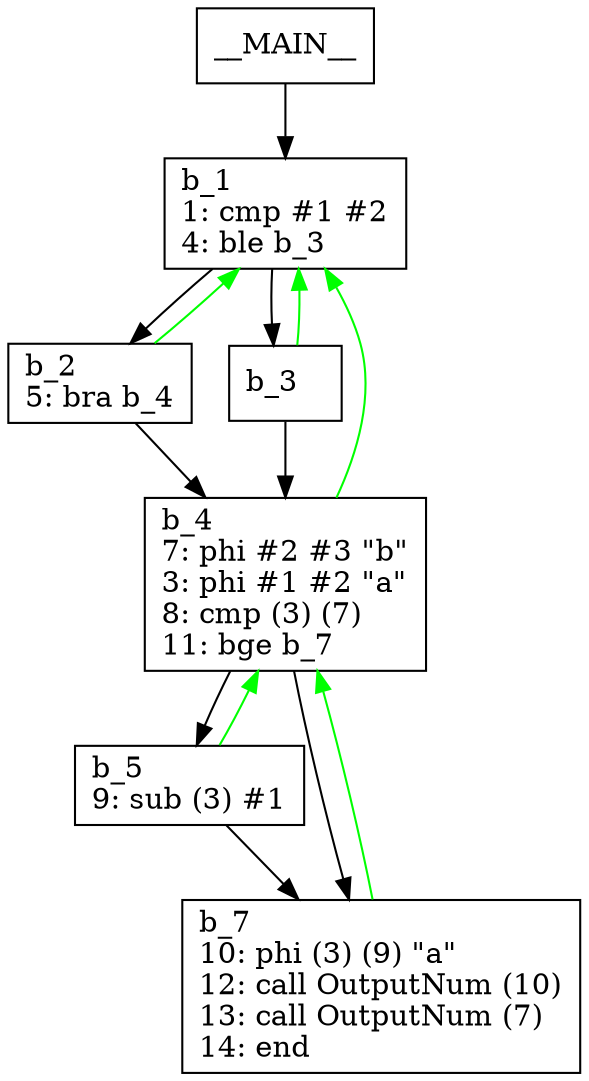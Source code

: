 digraph Computation {
node [shape=box];
__MAIN__ -> b_1;
b_1 [label="b_1\l1: cmp #1 #2\l4: ble b_3\l"]
b_1 -> b_2;
b_2 [label="b_2\l5: bra b_4\l"]
b_2 -> b_4;
b_4 [label="b_4\l7: phi #2 #3 \"b\"\l3: phi #1 #2 \"a\"\l8: cmp (3) (7)\l11: bge b_7\l"]
b_4 -> b_5;
b_5 [label="b_5\l9: sub (3) #1\l"]
b_5 -> b_7;
b_7 [label="b_7\l10: phi (3) (9) \"a\"\l12: call OutputNum (10)\l13: call OutputNum (7)\l14: end\l"]
b_7 -> b_4[color="green"];
b_5 -> b_4[color="green"];
b_4 -> b_7;
b_4 -> b_1[color="green"];
b_2 -> b_1[color="green"];
b_1 -> b_3;
b_3 [label="b_3\l"]
b_3 -> b_4;
b_3 -> b_1[color="green"];
}